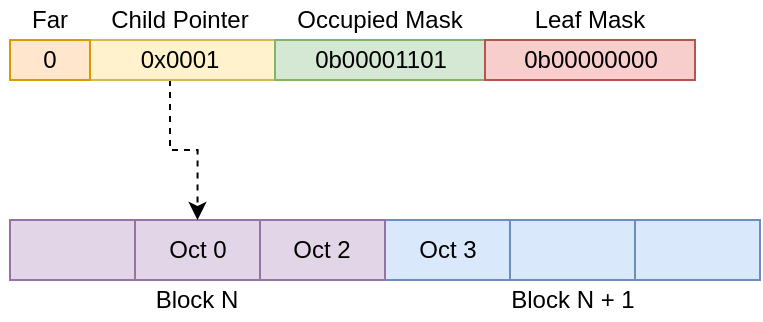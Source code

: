 <mxfile version="12.7.4" type="device"><diagram id="XycTv1FGWu5Ups8dhj-Y" name="Page-1"><mxGraphModel dx="593" dy="345" grid="1" gridSize="10" guides="1" tooltips="1" connect="1" arrows="1" fold="1" page="1" pageScale="1" pageWidth="1100" pageHeight="850" math="0" shadow="0"><root><mxCell id="0"/><mxCell id="1" parent="0"/><mxCell id="CS6YV4B3QaeXZEvNR9kQ-2" value="" style="rounded=0;whiteSpace=wrap;html=1;fillColor=#e1d5e7;strokeColor=#9673a6;" vertex="1" parent="1"><mxGeometry x="242.5" y="140" width="62.5" height="30" as="geometry"/></mxCell><mxCell id="CS6YV4B3QaeXZEvNR9kQ-7" value="Block N" style="text;html=1;strokeColor=none;fillColor=none;align=center;verticalAlign=middle;whiteSpace=wrap;rounded=0;" vertex="1" parent="1"><mxGeometry x="246.25" y="170" width="55" height="20" as="geometry"/></mxCell><mxCell id="CS6YV4B3QaeXZEvNR9kQ-8" value="Block N + 1" style="text;html=1;strokeColor=none;fillColor=none;align=center;verticalAlign=middle;whiteSpace=wrap;rounded=0;" vertex="1" parent="1"><mxGeometry x="425" y="170" width="72.5" height="20" as="geometry"/></mxCell><mxCell id="CS6YV4B3QaeXZEvNR9kQ-19" style="edgeStyle=orthogonalEdgeStyle;rounded=0;orthogonalLoop=1;jettySize=auto;html=1;exitX=0.5;exitY=1;exitDx=0;exitDy=0;entryX=0.5;entryY=0;entryDx=0;entryDy=0;dashed=1;" edge="1" parent="1" source="CS6YV4B3QaeXZEvNR9kQ-10" target="CS6YV4B3QaeXZEvNR9kQ-2"><mxGeometry relative="1" as="geometry"/></mxCell><mxCell id="CS6YV4B3QaeXZEvNR9kQ-10" value="" style="rounded=0;whiteSpace=wrap;html=1;fillColor=#fff2cc;strokeColor=#d6b656;" vertex="1" parent="1"><mxGeometry x="207.5" y="50" width="105" height="20" as="geometry"/></mxCell><mxCell id="CS6YV4B3QaeXZEvNR9kQ-11" value="0x0001" style="text;html=1;strokeColor=none;fillColor=none;align=center;verticalAlign=middle;whiteSpace=wrap;rounded=0;" vertex="1" parent="1"><mxGeometry x="220" y="50" width="90" height="20" as="geometry"/></mxCell><mxCell id="CS6YV4B3QaeXZEvNR9kQ-12" value="" style="rounded=0;whiteSpace=wrap;html=1;fillColor=#d5e8d4;strokeColor=#82b366;" vertex="1" parent="1"><mxGeometry x="312.5" y="50" width="105" height="20" as="geometry"/></mxCell><mxCell id="CS6YV4B3QaeXZEvNR9kQ-13" value="0b00001101" style="text;html=1;strokeColor=none;fillColor=none;align=center;verticalAlign=middle;whiteSpace=wrap;rounded=0;" vertex="1" parent="1"><mxGeometry x="307.75" y="50" width="114.5" height="20" as="geometry"/></mxCell><mxCell id="CS6YV4B3QaeXZEvNR9kQ-14" value="" style="rounded=0;whiteSpace=wrap;html=1;fillColor=#f8cecc;strokeColor=#b85450;" vertex="1" parent="1"><mxGeometry x="417.5" y="50" width="105" height="20" as="geometry"/></mxCell><mxCell id="CS6YV4B3QaeXZEvNR9kQ-15" value="0b00000000" style="text;html=1;strokeColor=none;fillColor=none;align=center;verticalAlign=middle;whiteSpace=wrap;rounded=0;" vertex="1" parent="1"><mxGeometry x="418.75" y="50" width="102.5" height="20" as="geometry"/></mxCell><mxCell id="CS6YV4B3QaeXZEvNR9kQ-17" value="" style="rounded=0;whiteSpace=wrap;html=1;fillColor=#f8cecc;strokeColor=#b85450;" vertex="1" parent="1"><mxGeometry x="192.5" y="50" width="15" height="20" as="geometry"/></mxCell><mxCell id="CS6YV4B3QaeXZEvNR9kQ-18" value="0" style="text;html=1;strokeColor=#d79b00;fillColor=#ffe6cc;align=center;verticalAlign=middle;whiteSpace=wrap;rounded=0;" vertex="1" parent="1"><mxGeometry x="180" y="50" width="40" height="20" as="geometry"/></mxCell><mxCell id="CS6YV4B3QaeXZEvNR9kQ-20" value="Oct 0" style="text;html=1;strokeColor=none;fillColor=none;align=center;verticalAlign=middle;whiteSpace=wrap;rounded=0;" vertex="1" parent="1"><mxGeometry x="253.75" y="145" width="40" height="20" as="geometry"/></mxCell><mxCell id="CS6YV4B3QaeXZEvNR9kQ-23" value="" style="rounded=0;whiteSpace=wrap;html=1;fillColor=#e1d5e7;strokeColor=#9673a6;" vertex="1" parent="1"><mxGeometry x="180" y="140" width="62.5" height="30" as="geometry"/></mxCell><mxCell id="CS6YV4B3QaeXZEvNR9kQ-25" value="" style="rounded=0;whiteSpace=wrap;html=1;fillColor=#dae8fc;strokeColor=#6c8ebf;" vertex="1" parent="1"><mxGeometry x="367.5" y="140" width="62.5" height="30" as="geometry"/></mxCell><mxCell id="CS6YV4B3QaeXZEvNR9kQ-26" value="" style="rounded=0;whiteSpace=wrap;html=1;fillColor=#dae8fc;strokeColor=#6c8ebf;" vertex="1" parent="1"><mxGeometry x="430" y="140" width="62.5" height="30" as="geometry"/></mxCell><mxCell id="CS6YV4B3QaeXZEvNR9kQ-27" value="" style="rounded=0;whiteSpace=wrap;html=1;fillColor=#dae8fc;strokeColor=#6c8ebf;" vertex="1" parent="1"><mxGeometry x="492.5" y="140" width="62.5" height="30" as="geometry"/></mxCell><mxCell id="CS6YV4B3QaeXZEvNR9kQ-24" value="" style="rounded=0;whiteSpace=wrap;html=1;fillColor=#e1d5e7;strokeColor=#9673a6;" vertex="1" parent="1"><mxGeometry x="305" y="140" width="62.5" height="30" as="geometry"/></mxCell><mxCell id="CS6YV4B3QaeXZEvNR9kQ-21" value="Oct 2" style="text;html=1;strokeColor=none;fillColor=none;align=center;verticalAlign=middle;whiteSpace=wrap;rounded=0;" vertex="1" parent="1"><mxGeometry x="316.25" y="145" width="40" height="20" as="geometry"/></mxCell><mxCell id="CS6YV4B3QaeXZEvNR9kQ-22" value="Oct 3" style="text;html=1;strokeColor=none;fillColor=none;align=center;verticalAlign=middle;whiteSpace=wrap;rounded=0;" vertex="1" parent="1"><mxGeometry x="378.75" y="145" width="40" height="20" as="geometry"/></mxCell><mxCell id="CS6YV4B3QaeXZEvNR9kQ-28" value="Far" style="text;html=1;strokeColor=none;fillColor=none;align=center;verticalAlign=middle;whiteSpace=wrap;rounded=0;" vertex="1" parent="1"><mxGeometry x="175" y="30" width="50" height="20" as="geometry"/></mxCell><mxCell id="CS6YV4B3QaeXZEvNR9kQ-29" value="Child Pointer" style="text;html=1;strokeColor=none;fillColor=none;align=center;verticalAlign=middle;whiteSpace=wrap;rounded=0;" vertex="1" parent="1"><mxGeometry x="211.25" y="30" width="107.5" height="20" as="geometry"/></mxCell><mxCell id="CS6YV4B3QaeXZEvNR9kQ-30" value="Occupied Mask" style="text;html=1;strokeColor=none;fillColor=none;align=center;verticalAlign=middle;whiteSpace=wrap;rounded=0;" vertex="1" parent="1"><mxGeometry x="311.25" y="30" width="107.5" height="20" as="geometry"/></mxCell><mxCell id="CS6YV4B3QaeXZEvNR9kQ-31" value="Leaf Mask" style="text;html=1;strokeColor=none;fillColor=none;align=center;verticalAlign=middle;whiteSpace=wrap;rounded=0;" vertex="1" parent="1"><mxGeometry x="416.25" y="30" width="107.5" height="20" as="geometry"/></mxCell></root></mxGraphModel></diagram></mxfile>
